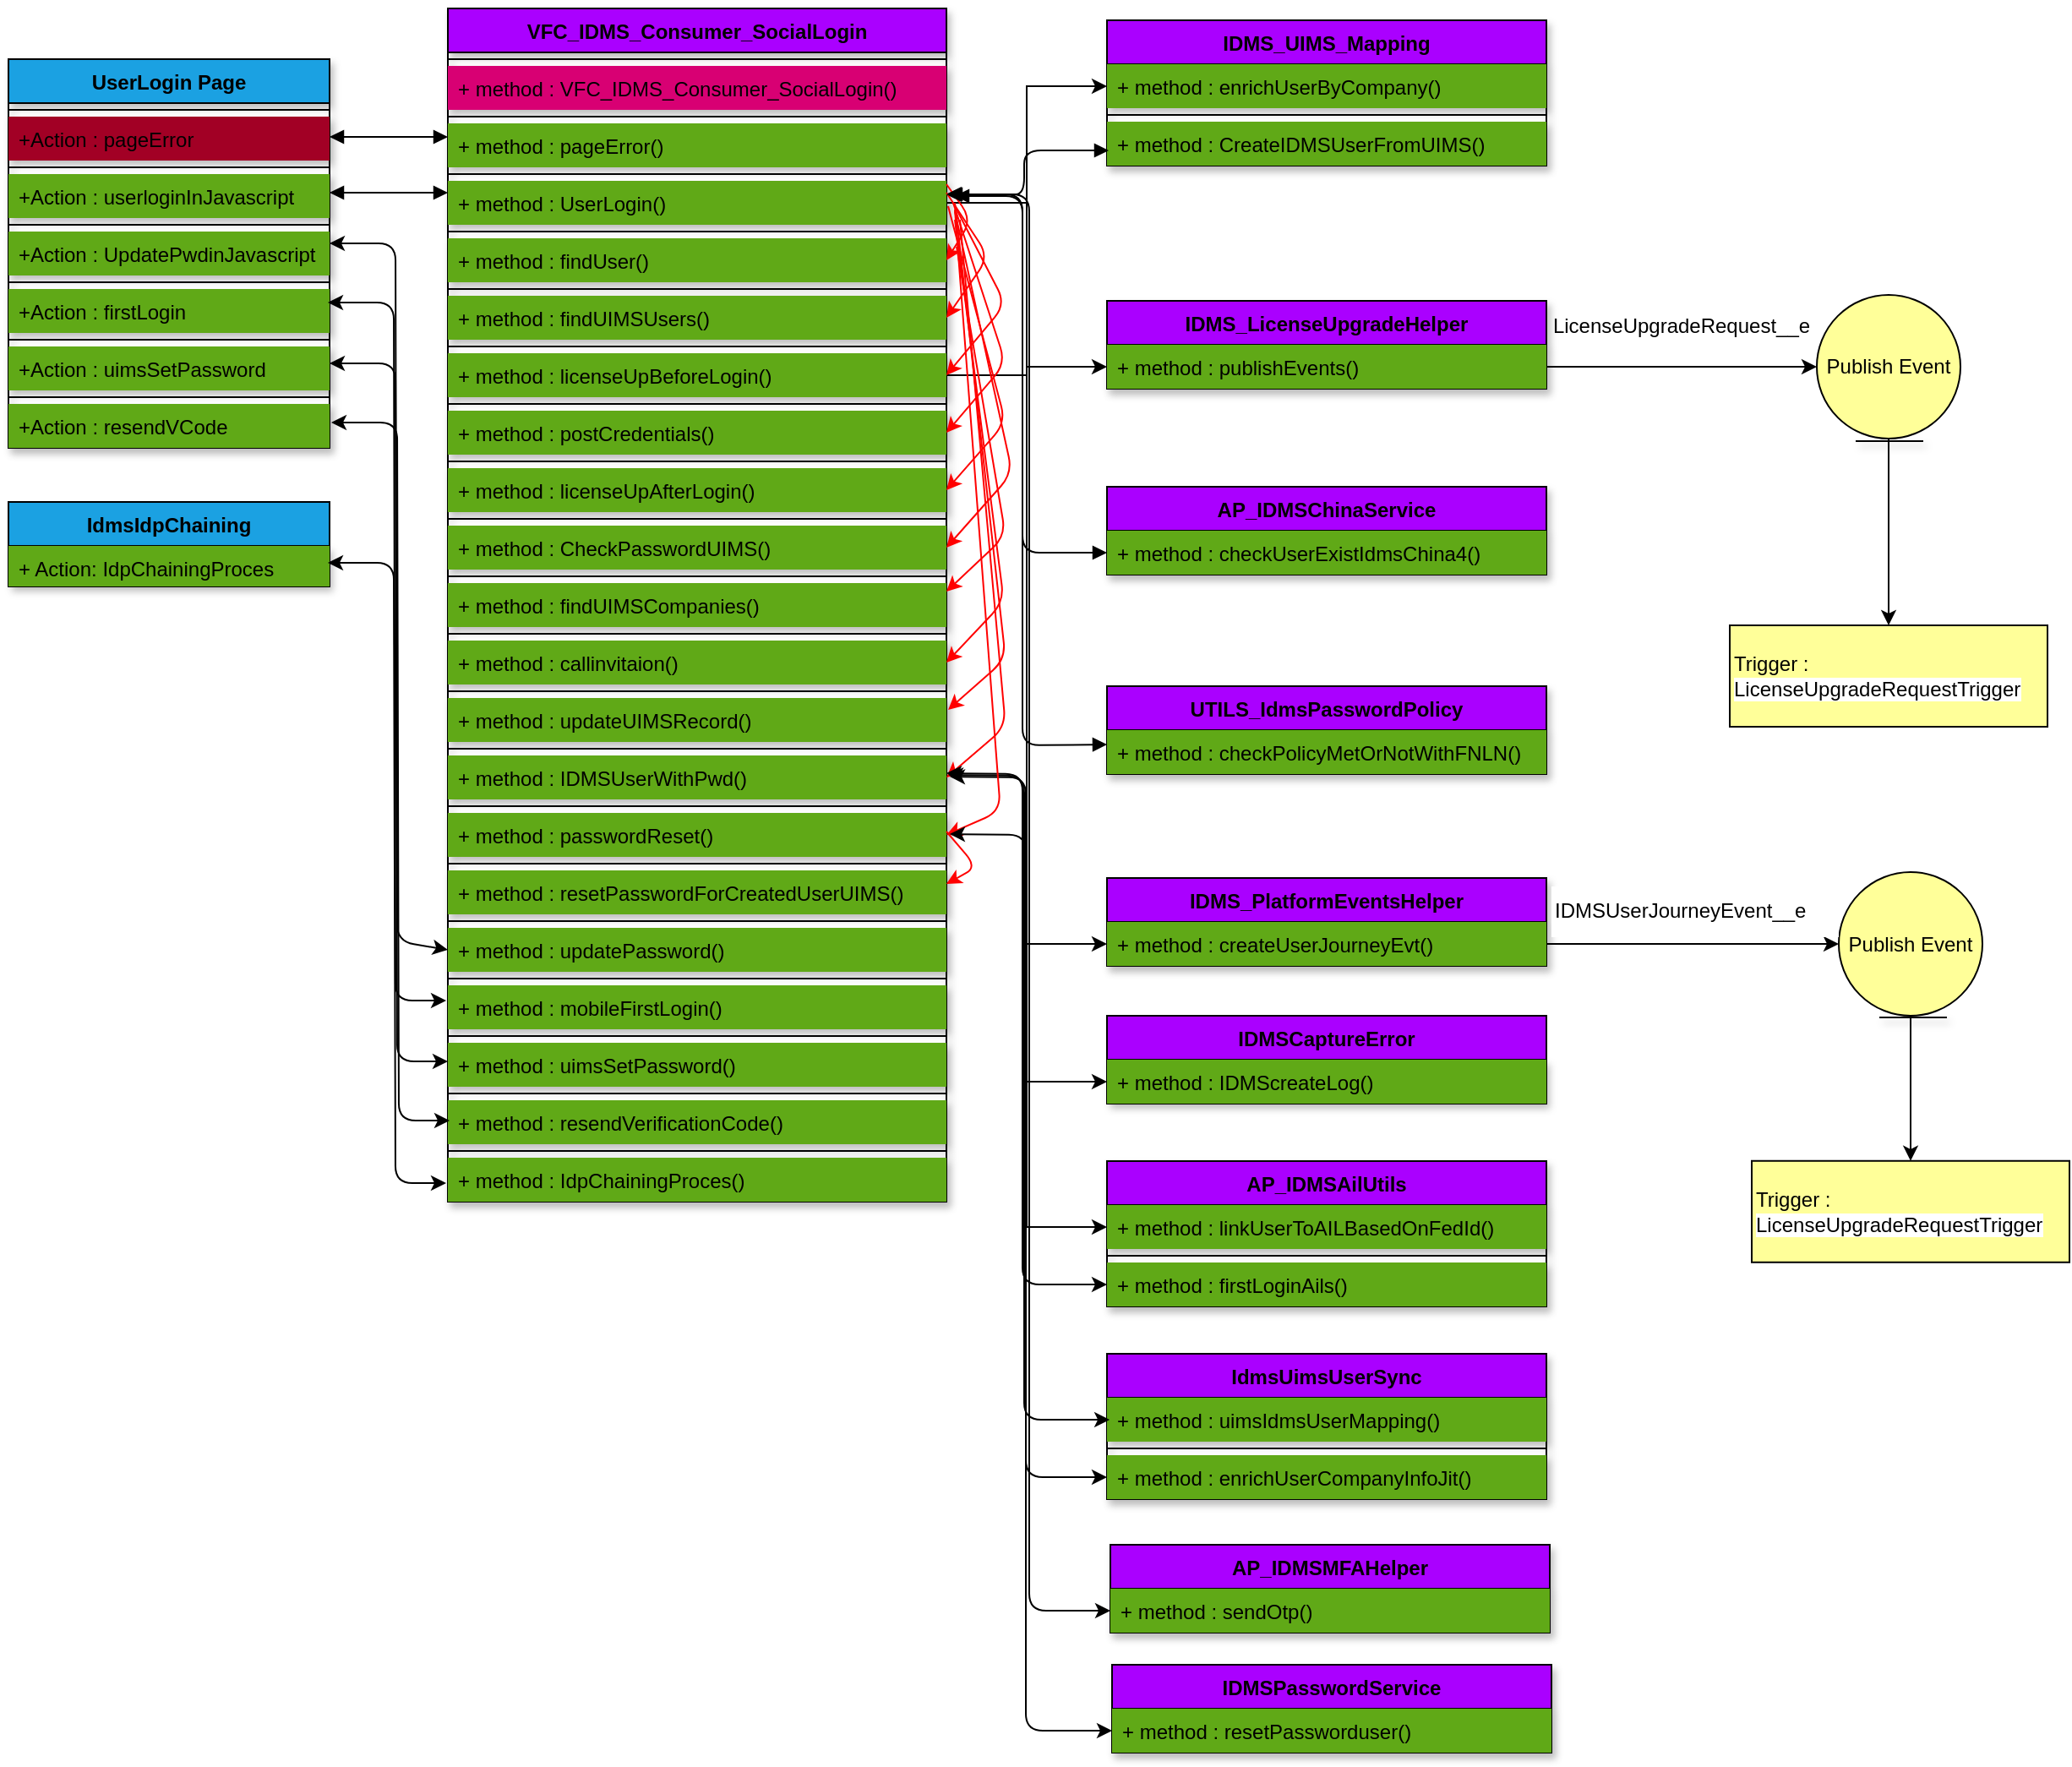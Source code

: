 <mxfile pages="1" version="11.2.4" type="github"><diagram id="gq7fddXNcSfI7DmGWlpG" name="Page-1"><mxGraphModel dx="1259" dy="522" grid="1" gridSize="10" guides="1" tooltips="1" connect="1" arrows="1" fold="1" page="1" pageScale="1" pageWidth="850" pageHeight="1100" math="0" shadow="0"><root><mxCell id="0"/><mxCell id="1" parent="0"/><mxCell id="-M_eg4VSusahf9Askfvp-58" value="" style="edgeStyle=orthogonalEdgeStyle;rounded=0;orthogonalLoop=1;jettySize=auto;html=1;fillColor=#60A917;" parent="1" source="-M_eg4VSusahf9Askfvp-45" target="-M_eg4VSusahf9Askfvp-57" edge="1"><mxGeometry relative="1" as="geometry"/></mxCell><mxCell id="-M_eg4VSusahf9Askfvp-45" value="Publish Event&lt;br&gt;" style="ellipse;whiteSpace=wrap;html=1;aspect=fixed;fillColor=#FFFF99;" parent="1" vertex="1"><mxGeometry x="1080" y="204.5" width="85" height="85" as="geometry"/></mxCell><mxCell id="-M_eg4VSusahf9Askfvp-53" value="LicenseUpgradeRequest__e" style="text;html=1;strokeColor=none;fillColor=#FFFFFF;align=center;verticalAlign=middle;whiteSpace=wrap;rounded=0;" parent="1" vertex="1"><mxGeometry x="980" y="213" width="40" height="20" as="geometry"/></mxCell><mxCell id="-M_eg4VSusahf9Askfvp-57" value="Trigger :&lt;br&gt;&lt;span style=&quot;font-family: &amp;#34;arial&amp;#34; , &amp;#34;helvetica&amp;#34; , sans-serif ; background-color: rgb(255 , 255 , 255)&quot;&gt;LicenseUpgradeRequestTrigger&lt;/span&gt;" style="rounded=0;whiteSpace=wrap;html=1;align=left;fillColor=#FFFF99;" parent="1" vertex="1"><mxGeometry x="1028.5" y="400" width="188" height="60" as="geometry"/></mxCell><mxCell id="JGp9sJmGfmIIZrxUa7Mn-1" value="IDMS_UIMS_Mapping" style="swimlane;fontStyle=1;align=center;verticalAlign=top;childLayout=stackLayout;horizontal=1;startSize=26;horizontalStack=0;resizeParent=1;resizeParentMax=0;resizeLast=0;collapsible=1;marginBottom=0;fillColor=#AA00FF;shadow=1;" parent="1" vertex="1"><mxGeometry x="660" y="42" width="260" height="86" as="geometry"/></mxCell><mxCell id="JGp9sJmGfmIIZrxUa7Mn-5" value="+ method : enrichUserByCompany()&#10; " style="text;strokeColor=none;fillColor=#60A917;align=left;verticalAlign=top;spacingLeft=4;spacingRight=4;overflow=hidden;rotatable=0;points=[[0,0.5],[1,0.5]];portConstraint=eastwest;shadow=1;" parent="JGp9sJmGfmIIZrxUa7Mn-1" vertex="1"><mxGeometry y="26" width="260" height="26" as="geometry"/></mxCell><mxCell id="JGp9sJmGfmIIZrxUa7Mn-3" value="" style="line;strokeWidth=1;fillColor=#60A917;align=left;verticalAlign=middle;spacingTop=-1;spacingLeft=3;spacingRight=3;rotatable=0;labelPosition=right;points=[];portConstraint=eastwest;" parent="JGp9sJmGfmIIZrxUa7Mn-1" vertex="1"><mxGeometry y="52" width="260" height="8" as="geometry"/></mxCell><mxCell id="JGp9sJmGfmIIZrxUa7Mn-4" value="+ method : CreateIDMSUserFromUIMS()&#10; " style="text;strokeColor=none;fillColor=#60A917;align=left;verticalAlign=top;spacingLeft=4;spacingRight=4;overflow=hidden;rotatable=0;points=[[0,0.5],[1,0.5]];portConstraint=eastwest;shadow=1;" parent="JGp9sJmGfmIIZrxUa7Mn-1" vertex="1"><mxGeometry y="60" width="260" height="26" as="geometry"/></mxCell><mxCell id="JGp9sJmGfmIIZrxUa7Mn-7" value="VFC_IDMS_Consumer_SocialLogin" style="swimlane;fontStyle=1;align=center;verticalAlign=top;childLayout=stackLayout;horizontal=1;startSize=26;horizontalStack=0;resizeParent=1;resizeParentMax=0;resizeLast=0;collapsible=1;marginBottom=0;fillColor=#AA00FF;shadow=1;" parent="1" vertex="1"><mxGeometry x="270" y="35" width="295" height="706" as="geometry"/></mxCell><mxCell id="ELwti5JI2mX6Wv7IWZ-0-4" value="" style="line;strokeWidth=1;fillColor=none;align=left;verticalAlign=middle;spacingTop=-1;spacingLeft=3;spacingRight=3;rotatable=0;labelPosition=right;points=[];portConstraint=eastwest;" parent="JGp9sJmGfmIIZrxUa7Mn-7" vertex="1"><mxGeometry y="26" width="295" height="8" as="geometry"/></mxCell><mxCell id="JGp9sJmGfmIIZrxUa7Mn-10" value="+ method : VFC_IDMS_Consumer_SocialLogin()&#10; " style="text;strokeColor=none;fillColor=#D80073;align=left;verticalAlign=top;spacingLeft=4;spacingRight=4;overflow=hidden;rotatable=0;points=[[0,0.5],[1,0.5]];portConstraint=eastwest;shadow=1;" parent="JGp9sJmGfmIIZrxUa7Mn-7" vertex="1"><mxGeometry y="34" width="295" height="26" as="geometry"/></mxCell><mxCell id="JGp9sJmGfmIIZrxUa7Mn-9" value="" style="line;strokeWidth=1;fillColor=#60A917;align=left;verticalAlign=middle;spacingTop=-1;spacingLeft=3;spacingRight=3;rotatable=0;labelPosition=right;points=[];portConstraint=eastwest;" parent="JGp9sJmGfmIIZrxUa7Mn-7" vertex="1"><mxGeometry y="60" width="295" height="8" as="geometry"/></mxCell><mxCell id="JGp9sJmGfmIIZrxUa7Mn-12" value="+ method : pageError()&#10; " style="text;strokeColor=none;fillColor=#60A917;align=left;verticalAlign=top;spacingLeft=4;spacingRight=4;overflow=hidden;rotatable=0;points=[[0,0.5],[1,0.5]];portConstraint=eastwest;shadow=1;" parent="JGp9sJmGfmIIZrxUa7Mn-7" vertex="1"><mxGeometry y="68" width="295" height="26" as="geometry"/></mxCell><mxCell id="JGp9sJmGfmIIZrxUa7Mn-18" value="" style="line;strokeWidth=1;fillColor=#60A917;align=left;verticalAlign=middle;spacingTop=-1;spacingLeft=3;spacingRight=3;rotatable=0;labelPosition=right;points=[];portConstraint=eastwest;" parent="JGp9sJmGfmIIZrxUa7Mn-7" vertex="1"><mxGeometry y="94" width="295" height="8" as="geometry"/></mxCell><mxCell id="JGp9sJmGfmIIZrxUa7Mn-11" value="+ method : UserLogin()&#10; " style="text;strokeColor=none;fillColor=#60A917;align=left;verticalAlign=top;spacingLeft=4;spacingRight=4;overflow=hidden;rotatable=0;points=[[0,0.5],[1,0.5]];portConstraint=eastwest;shadow=1;" parent="JGp9sJmGfmIIZrxUa7Mn-7" vertex="1"><mxGeometry y="102" width="295" height="26" as="geometry"/></mxCell><mxCell id="JGp9sJmGfmIIZrxUa7Mn-20" value="" style="line;strokeWidth=1;fillColor=#60A917;align=left;verticalAlign=middle;spacingTop=-1;spacingLeft=3;spacingRight=3;rotatable=0;labelPosition=right;points=[];portConstraint=eastwest;" parent="JGp9sJmGfmIIZrxUa7Mn-7" vertex="1"><mxGeometry y="128" width="295" height="8" as="geometry"/></mxCell><mxCell id="JGp9sJmGfmIIZrxUa7Mn-13" value="+ method : findUser()&#10; " style="text;strokeColor=none;fillColor=#60A917;align=left;verticalAlign=top;spacingLeft=4;spacingRight=4;overflow=hidden;rotatable=0;points=[[0,0.5],[1,0.5]];portConstraint=eastwest;shadow=1;" parent="JGp9sJmGfmIIZrxUa7Mn-7" vertex="1"><mxGeometry y="136" width="295" height="26" as="geometry"/></mxCell><mxCell id="JGp9sJmGfmIIZrxUa7Mn-21" value="" style="line;strokeWidth=1;fillColor=#60A917;align=left;verticalAlign=middle;spacingTop=-1;spacingLeft=3;spacingRight=3;rotatable=0;labelPosition=right;points=[];portConstraint=eastwest;shadow=1;" parent="JGp9sJmGfmIIZrxUa7Mn-7" vertex="1"><mxGeometry y="162" width="295" height="8" as="geometry"/></mxCell><mxCell id="JGp9sJmGfmIIZrxUa7Mn-14" value="+ method : findUIMSUsers()&#10; " style="text;strokeColor=none;fillColor=#60A917;align=left;verticalAlign=top;spacingLeft=4;spacingRight=4;overflow=hidden;rotatable=0;points=[[0,0.5],[1,0.5]];portConstraint=eastwest;shadow=1;" parent="JGp9sJmGfmIIZrxUa7Mn-7" vertex="1"><mxGeometry y="170" width="295" height="26" as="geometry"/></mxCell><mxCell id="JGp9sJmGfmIIZrxUa7Mn-22" value="" style="line;strokeWidth=1;fillColor=#60A917;align=left;verticalAlign=middle;spacingTop=-1;spacingLeft=3;spacingRight=3;rotatable=0;labelPosition=right;points=[];portConstraint=eastwest;" parent="JGp9sJmGfmIIZrxUa7Mn-7" vertex="1"><mxGeometry y="196" width="295" height="8" as="geometry"/></mxCell><mxCell id="JGp9sJmGfmIIZrxUa7Mn-15" value="+ method : licenseUpBeforeLogin()" style="text;strokeColor=none;fillColor=#60A917;align=left;verticalAlign=top;spacingLeft=4;spacingRight=4;overflow=hidden;rotatable=0;points=[[0,0.5],[1,0.5]];portConstraint=eastwest;shadow=1;" parent="JGp9sJmGfmIIZrxUa7Mn-7" vertex="1"><mxGeometry y="204" width="295" height="26" as="geometry"/></mxCell><mxCell id="JGp9sJmGfmIIZrxUa7Mn-75" value="" style="line;strokeWidth=1;fillColor=#60A917;align=left;verticalAlign=middle;spacingTop=-1;spacingLeft=3;spacingRight=3;rotatable=0;labelPosition=right;points=[];portConstraint=eastwest;" parent="JGp9sJmGfmIIZrxUa7Mn-7" vertex="1"><mxGeometry y="230" width="295" height="8" as="geometry"/></mxCell><mxCell id="JGp9sJmGfmIIZrxUa7Mn-73" value="+ method : postCredentials()" style="text;strokeColor=none;fillColor=#60A917;align=left;verticalAlign=top;spacingLeft=4;spacingRight=4;overflow=hidden;rotatable=0;points=[[0,0.5],[1,0.5]];portConstraint=eastwest;shadow=1;" parent="JGp9sJmGfmIIZrxUa7Mn-7" vertex="1"><mxGeometry y="238" width="295" height="26" as="geometry"/></mxCell><mxCell id="JGp9sJmGfmIIZrxUa7Mn-86" value="" style="line;strokeWidth=1;fillColor=#60A917;align=left;verticalAlign=middle;spacingTop=-1;spacingLeft=3;spacingRight=3;rotatable=0;labelPosition=right;points=[];portConstraint=eastwest;" parent="JGp9sJmGfmIIZrxUa7Mn-7" vertex="1"><mxGeometry y="264" width="295" height="8" as="geometry"/></mxCell><mxCell id="JGp9sJmGfmIIZrxUa7Mn-84" value="+ method : licenseUpAfterLogin()" style="text;strokeColor=none;fillColor=#60A917;align=left;verticalAlign=top;spacingLeft=4;spacingRight=4;overflow=hidden;rotatable=0;points=[[0,0.5],[1,0.5]];portConstraint=eastwest;shadow=1;" parent="JGp9sJmGfmIIZrxUa7Mn-7" vertex="1"><mxGeometry y="272" width="295" height="26" as="geometry"/></mxCell><mxCell id="JGp9sJmGfmIIZrxUa7Mn-89" value="" style="line;strokeWidth=1;fillColor=#60A917;align=left;verticalAlign=middle;spacingTop=-1;spacingLeft=3;spacingRight=3;rotatable=0;labelPosition=right;points=[];portConstraint=eastwest;" parent="JGp9sJmGfmIIZrxUa7Mn-7" vertex="1"><mxGeometry y="298" width="295" height="8" as="geometry"/></mxCell><mxCell id="JGp9sJmGfmIIZrxUa7Mn-87" value="+ method : CheckPasswordUIMS()" style="text;strokeColor=none;fillColor=#60A917;align=left;verticalAlign=top;spacingLeft=4;spacingRight=4;overflow=hidden;rotatable=0;points=[[0,0.5],[1,0.5]];portConstraint=eastwest;shadow=1;" parent="JGp9sJmGfmIIZrxUa7Mn-7" vertex="1"><mxGeometry y="306" width="295" height="26" as="geometry"/></mxCell><mxCell id="JGp9sJmGfmIIZrxUa7Mn-98" value="" style="line;strokeWidth=1;fillColor=#60A917;align=left;verticalAlign=middle;spacingTop=-1;spacingLeft=3;spacingRight=3;rotatable=0;labelPosition=right;points=[];portConstraint=eastwest;" parent="JGp9sJmGfmIIZrxUa7Mn-7" vertex="1"><mxGeometry y="332" width="295" height="8" as="geometry"/></mxCell><mxCell id="JGp9sJmGfmIIZrxUa7Mn-97" value="+ method : findUIMSCompanies()" style="text;strokeColor=none;fillColor=#60A917;align=left;verticalAlign=top;spacingLeft=4;spacingRight=4;overflow=hidden;rotatable=0;points=[[0,0.5],[1,0.5]];portConstraint=eastwest;shadow=1;" parent="JGp9sJmGfmIIZrxUa7Mn-7" vertex="1"><mxGeometry y="340" width="295" height="26" as="geometry"/></mxCell><mxCell id="JGp9sJmGfmIIZrxUa7Mn-125" value="" style="line;strokeWidth=1;fillColor=#60A917;align=left;verticalAlign=middle;spacingTop=-1;spacingLeft=3;spacingRight=3;rotatable=0;labelPosition=right;points=[];portConstraint=eastwest;" parent="JGp9sJmGfmIIZrxUa7Mn-7" vertex="1"><mxGeometry y="366" width="295" height="8" as="geometry"/></mxCell><mxCell id="JGp9sJmGfmIIZrxUa7Mn-124" value="+ method : callinvitaion()" style="text;strokeColor=none;fillColor=#60A917;align=left;verticalAlign=top;spacingLeft=4;spacingRight=4;overflow=hidden;rotatable=0;points=[[0,0.5],[1,0.5]];portConstraint=eastwest;shadow=1;" parent="JGp9sJmGfmIIZrxUa7Mn-7" vertex="1"><mxGeometry y="374" width="295" height="26" as="geometry"/></mxCell><mxCell id="JGp9sJmGfmIIZrxUa7Mn-127" value="" style="line;strokeWidth=1;fillColor=#60A917;align=left;verticalAlign=middle;spacingTop=-1;spacingLeft=3;spacingRight=3;rotatable=0;labelPosition=right;points=[];portConstraint=eastwest;" parent="JGp9sJmGfmIIZrxUa7Mn-7" vertex="1"><mxGeometry y="400" width="295" height="8" as="geometry"/></mxCell><mxCell id="JGp9sJmGfmIIZrxUa7Mn-126" value="+ method : updateUIMSRecord()" style="text;strokeColor=none;fillColor=#60A917;align=left;verticalAlign=top;spacingLeft=4;spacingRight=4;overflow=hidden;rotatable=0;points=[[0,0.5],[1,0.5]];portConstraint=eastwest;shadow=1;" parent="JGp9sJmGfmIIZrxUa7Mn-7" vertex="1"><mxGeometry y="408" width="295" height="26" as="geometry"/></mxCell><mxCell id="JGp9sJmGfmIIZrxUa7Mn-129" value="" style="line;strokeWidth=1;fillColor=#60A917;align=left;verticalAlign=middle;spacingTop=-1;spacingLeft=3;spacingRight=3;rotatable=0;labelPosition=right;points=[];portConstraint=eastwest;" parent="JGp9sJmGfmIIZrxUa7Mn-7" vertex="1"><mxGeometry y="434" width="295" height="8" as="geometry"/></mxCell><mxCell id="JGp9sJmGfmIIZrxUa7Mn-128" value="+ method : IDMSUserWithPwd()" style="text;strokeColor=none;fillColor=#60A917;align=left;verticalAlign=top;spacingLeft=4;spacingRight=4;overflow=hidden;rotatable=0;points=[[0,0.5],[1,0.5]];portConstraint=eastwest;shadow=1;" parent="JGp9sJmGfmIIZrxUa7Mn-7" vertex="1"><mxGeometry y="442" width="295" height="26" as="geometry"/></mxCell><mxCell id="qyvqhpUFD-mU9hjFgmbk-28" value="" style="line;strokeWidth=1;fillColor=#60A917;align=left;verticalAlign=middle;spacingTop=-1;spacingLeft=3;spacingRight=3;rotatable=0;labelPosition=right;points=[];portConstraint=eastwest;" parent="JGp9sJmGfmIIZrxUa7Mn-7" vertex="1"><mxGeometry y="468" width="295" height="8" as="geometry"/></mxCell><mxCell id="qyvqhpUFD-mU9hjFgmbk-27" value="+ method : passwordReset()" style="text;strokeColor=none;fillColor=#60A917;align=left;verticalAlign=top;spacingLeft=4;spacingRight=4;overflow=hidden;rotatable=0;points=[[0,0.5],[1,0.5]];portConstraint=eastwest;shadow=1;" parent="JGp9sJmGfmIIZrxUa7Mn-7" vertex="1"><mxGeometry y="476" width="295" height="26" as="geometry"/></mxCell><mxCell id="qyvqhpUFD-mU9hjFgmbk-32" value="" style="line;strokeWidth=1;fillColor=#60A917;align=left;verticalAlign=middle;spacingTop=-1;spacingLeft=3;spacingRight=3;rotatable=0;labelPosition=right;points=[];portConstraint=eastwest;" parent="JGp9sJmGfmIIZrxUa7Mn-7" vertex="1"><mxGeometry y="502" width="295" height="8" as="geometry"/></mxCell><mxCell id="qyvqhpUFD-mU9hjFgmbk-30" value="+ method : resetPasswordForCreatedUserUIMS()" style="text;strokeColor=none;fillColor=#60A917;align=left;verticalAlign=top;spacingLeft=4;spacingRight=4;overflow=hidden;rotatable=0;points=[[0,0.5],[1,0.5]];portConstraint=eastwest;shadow=1;" parent="JGp9sJmGfmIIZrxUa7Mn-7" vertex="1"><mxGeometry y="510" width="295" height="26" as="geometry"/></mxCell><mxCell id="qyvqhpUFD-mU9hjFgmbk-42" value="" style="line;strokeWidth=1;fillColor=#60A917;align=left;verticalAlign=middle;spacingTop=-1;spacingLeft=3;spacingRight=3;rotatable=0;labelPosition=right;points=[];portConstraint=eastwest;" parent="JGp9sJmGfmIIZrxUa7Mn-7" vertex="1"><mxGeometry y="536" width="295" height="8" as="geometry"/></mxCell><mxCell id="qyvqhpUFD-mU9hjFgmbk-41" value="+ method : updatePassword()" style="text;strokeColor=none;fillColor=#60A917;align=left;verticalAlign=top;spacingLeft=4;spacingRight=4;overflow=hidden;rotatable=0;points=[[0,0.5],[1,0.5]];portConstraint=eastwest;shadow=1;" parent="JGp9sJmGfmIIZrxUa7Mn-7" vertex="1"><mxGeometry y="544" width="295" height="26" as="geometry"/></mxCell><mxCell id="qyvqhpUFD-mU9hjFgmbk-48" value="" style="line;strokeWidth=1;fillColor=#60A917;align=left;verticalAlign=middle;spacingTop=-1;spacingLeft=3;spacingRight=3;rotatable=0;labelPosition=right;points=[];portConstraint=eastwest;" parent="JGp9sJmGfmIIZrxUa7Mn-7" vertex="1"><mxGeometry y="570" width="295" height="8" as="geometry"/></mxCell><mxCell id="qyvqhpUFD-mU9hjFgmbk-47" value="+ method : mobileFirstLogin()" style="text;strokeColor=none;fillColor=#60A917;align=left;verticalAlign=top;spacingLeft=4;spacingRight=4;overflow=hidden;rotatable=0;points=[[0,0.5],[1,0.5]];portConstraint=eastwest;shadow=1;" parent="JGp9sJmGfmIIZrxUa7Mn-7" vertex="1"><mxGeometry y="578" width="295" height="26" as="geometry"/></mxCell><mxCell id="qyvqhpUFD-mU9hjFgmbk-53" value="" style="line;strokeWidth=1;fillColor=#60A917;align=left;verticalAlign=middle;spacingTop=-1;spacingLeft=3;spacingRight=3;rotatable=0;labelPosition=right;points=[];portConstraint=eastwest;" parent="JGp9sJmGfmIIZrxUa7Mn-7" vertex="1"><mxGeometry y="604" width="295" height="8" as="geometry"/></mxCell><mxCell id="qyvqhpUFD-mU9hjFgmbk-52" value="+ method : uimsSetPassword()" style="text;strokeColor=none;fillColor=#60A917;align=left;verticalAlign=top;spacingLeft=4;spacingRight=4;overflow=hidden;rotatable=0;points=[[0,0.5],[1,0.5]];portConstraint=eastwest;shadow=1;" parent="JGp9sJmGfmIIZrxUa7Mn-7" vertex="1"><mxGeometry y="612" width="295" height="26" as="geometry"/></mxCell><mxCell id="qyvqhpUFD-mU9hjFgmbk-58" value="" style="line;strokeWidth=1;fillColor=#60A917;align=left;verticalAlign=middle;spacingTop=-1;spacingLeft=3;spacingRight=3;rotatable=0;labelPosition=right;points=[];portConstraint=eastwest;" parent="JGp9sJmGfmIIZrxUa7Mn-7" vertex="1"><mxGeometry y="638" width="295" height="8" as="geometry"/></mxCell><mxCell id="qyvqhpUFD-mU9hjFgmbk-57" value="+ method : resendVerificationCode()" style="text;strokeColor=none;fillColor=#60A917;align=left;verticalAlign=top;spacingLeft=4;spacingRight=4;overflow=hidden;rotatable=0;points=[[0,0.5],[1,0.5]];portConstraint=eastwest;shadow=1;" parent="JGp9sJmGfmIIZrxUa7Mn-7" vertex="1"><mxGeometry y="646" width="295" height="26" as="geometry"/></mxCell><mxCell id="ELwti5JI2mX6Wv7IWZ-0-10" value="" style="line;strokeWidth=1;fillColor=none;align=left;verticalAlign=middle;spacingTop=-1;spacingLeft=3;spacingRight=3;rotatable=0;labelPosition=right;points=[];portConstraint=eastwest;shadow=1;" parent="JGp9sJmGfmIIZrxUa7Mn-7" vertex="1"><mxGeometry y="672" width="295" height="8" as="geometry"/></mxCell><mxCell id="ELwti5JI2mX6Wv7IWZ-0-9" value="+ method : IdpChainingProces()" style="text;strokeColor=none;fillColor=#60A917;align=left;verticalAlign=top;spacingLeft=4;spacingRight=4;overflow=hidden;rotatable=0;points=[[0,0.5],[1,0.5]];portConstraint=eastwest;shadow=1;" parent="JGp9sJmGfmIIZrxUa7Mn-7" vertex="1"><mxGeometry y="680" width="295" height="26" as="geometry"/></mxCell><mxCell id="JGp9sJmGfmIIZrxUa7Mn-24" value="UserLogin Page" style="swimlane;fontStyle=1;align=center;verticalAlign=top;childLayout=stackLayout;horizontal=1;startSize=26;horizontalStack=0;resizeParent=1;resizeParentMax=0;resizeLast=0;collapsible=1;marginBottom=0;fillColor=#1BA1E2;gradientColor=none;shadow=1;" parent="1" vertex="1"><mxGeometry x="10" y="65" width="190" height="230" as="geometry"/></mxCell><mxCell id="ELwti5JI2mX6Wv7IWZ-0-2" value="" style="line;strokeWidth=1;fillColor=none;align=left;verticalAlign=middle;spacingTop=-1;spacingLeft=3;spacingRight=3;rotatable=0;labelPosition=right;points=[];portConstraint=eastwest;" parent="JGp9sJmGfmIIZrxUa7Mn-24" vertex="1"><mxGeometry y="26" width="190" height="8" as="geometry"/></mxCell><mxCell id="JGp9sJmGfmIIZrxUa7Mn-27" value="+Action : pageError" style="text;strokeColor=none;fillColor=#A20025;align=left;verticalAlign=top;spacingLeft=4;spacingRight=4;overflow=hidden;rotatable=0;points=[[0,0.5],[1,0.5]];portConstraint=eastwest;shadow=1;" parent="JGp9sJmGfmIIZrxUa7Mn-24" vertex="1"><mxGeometry y="34" width="190" height="26" as="geometry"/></mxCell><mxCell id="ELwti5JI2mX6Wv7IWZ-0-3" value="" style="line;strokeWidth=1;fillColor=none;align=left;verticalAlign=middle;spacingTop=-1;spacingLeft=3;spacingRight=3;rotatable=0;labelPosition=right;points=[];portConstraint=eastwest;" parent="JGp9sJmGfmIIZrxUa7Mn-24" vertex="1"><mxGeometry y="60" width="190" height="8" as="geometry"/></mxCell><mxCell id="JGp9sJmGfmIIZrxUa7Mn-32" value="+Action : userloginInJavascript" style="text;strokeColor=none;fillColor=#60A917;align=left;verticalAlign=top;spacingLeft=4;spacingRight=4;overflow=hidden;rotatable=0;points=[[0,0.5],[1,0.5]];portConstraint=eastwest;shadow=1;" parent="JGp9sJmGfmIIZrxUa7Mn-24" vertex="1"><mxGeometry y="68" width="190" height="26" as="geometry"/></mxCell><mxCell id="qyvqhpUFD-mU9hjFgmbk-44" value="" style="line;strokeWidth=1;fillColor=#60A917;align=left;verticalAlign=middle;spacingTop=-1;spacingLeft=3;spacingRight=3;rotatable=0;labelPosition=right;points=[];portConstraint=eastwest;" parent="JGp9sJmGfmIIZrxUa7Mn-24" vertex="1"><mxGeometry y="94" width="190" height="8" as="geometry"/></mxCell><mxCell id="qyvqhpUFD-mU9hjFgmbk-40" value="+Action : UpdatePwdinJavascript" style="text;strokeColor=none;fillColor=#60A917;align=left;verticalAlign=top;spacingLeft=4;spacingRight=4;overflow=hidden;rotatable=0;points=[[0,0.5],[1,0.5]];portConstraint=eastwest;shadow=1;" parent="JGp9sJmGfmIIZrxUa7Mn-24" vertex="1"><mxGeometry y="102" width="190" height="26" as="geometry"/></mxCell><mxCell id="qyvqhpUFD-mU9hjFgmbk-46" value="" style="line;strokeWidth=1;fillColor=#60A917;align=left;verticalAlign=middle;spacingTop=-1;spacingLeft=3;spacingRight=3;rotatable=0;labelPosition=right;points=[];portConstraint=eastwest;" parent="JGp9sJmGfmIIZrxUa7Mn-24" vertex="1"><mxGeometry y="128" width="190" height="8" as="geometry"/></mxCell><mxCell id="qyvqhpUFD-mU9hjFgmbk-45" value="+Action : firstLogin" style="text;strokeColor=none;fillColor=#60A917;align=left;verticalAlign=top;spacingLeft=4;spacingRight=4;overflow=hidden;rotatable=0;points=[[0,0.5],[1,0.5]];portConstraint=eastwest;shadow=1;" parent="JGp9sJmGfmIIZrxUa7Mn-24" vertex="1"><mxGeometry y="136" width="190" height="26" as="geometry"/></mxCell><mxCell id="qyvqhpUFD-mU9hjFgmbk-51" value="" style="line;strokeWidth=1;fillColor=#60A917;align=left;verticalAlign=middle;spacingTop=-1;spacingLeft=3;spacingRight=3;rotatable=0;labelPosition=right;points=[];portConstraint=eastwest;" parent="JGp9sJmGfmIIZrxUa7Mn-24" vertex="1"><mxGeometry y="162" width="190" height="8" as="geometry"/></mxCell><mxCell id="qyvqhpUFD-mU9hjFgmbk-50" value="+Action : uimsSetPassword" style="text;strokeColor=none;fillColor=#60A917;align=left;verticalAlign=top;spacingLeft=4;spacingRight=4;overflow=hidden;rotatable=0;points=[[0,0.5],[1,0.5]];portConstraint=eastwest;shadow=1;" parent="JGp9sJmGfmIIZrxUa7Mn-24" vertex="1"><mxGeometry y="170" width="190" height="26" as="geometry"/></mxCell><mxCell id="qyvqhpUFD-mU9hjFgmbk-56" value="" style="line;strokeWidth=1;fillColor=#60A917;align=left;verticalAlign=middle;spacingTop=-1;spacingLeft=3;spacingRight=3;rotatable=0;labelPosition=right;points=[];portConstraint=eastwest;" parent="JGp9sJmGfmIIZrxUa7Mn-24" vertex="1"><mxGeometry y="196" width="190" height="8" as="geometry"/></mxCell><mxCell id="qyvqhpUFD-mU9hjFgmbk-55" value="+Action : resendVCode" style="text;strokeColor=none;fillColor=#60A917;align=left;verticalAlign=top;spacingLeft=4;spacingRight=4;overflow=hidden;rotatable=0;points=[[0,0.5],[1,0.5]];portConstraint=eastwest;shadow=1;" parent="JGp9sJmGfmIIZrxUa7Mn-24" vertex="1"><mxGeometry y="204" width="190" height="26" as="geometry"/></mxCell><mxCell id="JGp9sJmGfmIIZrxUa7Mn-36" value="IDMS_LicenseUpgradeHelper" style="swimlane;fontStyle=1;align=center;verticalAlign=top;childLayout=stackLayout;horizontal=1;startSize=26;horizontalStack=0;resizeParent=1;resizeParentMax=0;resizeLast=0;collapsible=1;marginBottom=0;fillColor=#AA00FF;shadow=1;" parent="1" vertex="1"><mxGeometry x="660" y="208" width="260" height="52" as="geometry"/></mxCell><mxCell id="JGp9sJmGfmIIZrxUa7Mn-37" value="+ method : publishEvents()&#10; " style="text;strokeColor=none;fillColor=#60A917;align=left;verticalAlign=top;spacingLeft=4;spacingRight=4;overflow=hidden;rotatable=0;points=[[0,0.5],[1,0.5]];portConstraint=eastwest;shadow=1;" parent="JGp9sJmGfmIIZrxUa7Mn-36" vertex="1"><mxGeometry y="26" width="260" height="26" as="geometry"/></mxCell><mxCell id="JGp9sJmGfmIIZrxUa7Mn-40" style="edgeStyle=orthogonalEdgeStyle;rounded=0;orthogonalLoop=1;jettySize=auto;html=1;entryX=0;entryY=0.5;entryDx=0;entryDy=0;fillColor=#60A917;" parent="1" source="JGp9sJmGfmIIZrxUa7Mn-37" target="-M_eg4VSusahf9Askfvp-45" edge="1"><mxGeometry relative="1" as="geometry"/></mxCell><mxCell id="JGp9sJmGfmIIZrxUa7Mn-53" value="" style="endArrow=block;startArrow=block;endFill=1;startFill=1;html=1;exitX=1;exitY=0.5;exitDx=0;exitDy=0;fillColor=#60A917;" parent="1" edge="1"><mxGeometry width="160" relative="1" as="geometry"><mxPoint x="566" y="145" as="sourcePoint"/><mxPoint x="661" y="119" as="targetPoint"/><Array as="points"><mxPoint x="591" y="145"/><mxPoint x="611" y="145"/><mxPoint x="611" y="119"/></Array></mxGeometry></mxCell><mxCell id="JGp9sJmGfmIIZrxUa7Mn-57" style="edgeStyle=orthogonalEdgeStyle;rounded=0;orthogonalLoop=1;jettySize=auto;html=1;entryX=0;entryY=0.5;entryDx=0;entryDy=0;fillColor=#60A917;" parent="1" source="JGp9sJmGfmIIZrxUa7Mn-11" target="JGp9sJmGfmIIZrxUa7Mn-5" edge="1"><mxGeometry relative="1" as="geometry"/></mxCell><mxCell id="JGp9sJmGfmIIZrxUa7Mn-59" style="edgeStyle=orthogonalEdgeStyle;rounded=0;orthogonalLoop=1;jettySize=auto;html=1;fillColor=#60A917;" parent="1" source="JGp9sJmGfmIIZrxUa7Mn-15" target="JGp9sJmGfmIIZrxUa7Mn-37" edge="1"><mxGeometry relative="1" as="geometry"/></mxCell><mxCell id="JGp9sJmGfmIIZrxUa7Mn-62" value="" style="endArrow=block;startArrow=block;endFill=1;startFill=1;html=1;fillColor=#60A917;" parent="1" edge="1"><mxGeometry width="160" relative="1" as="geometry"><mxPoint x="200" y="111" as="sourcePoint"/><mxPoint x="270" y="111" as="targetPoint"/></mxGeometry></mxCell><mxCell id="JGp9sJmGfmIIZrxUa7Mn-63" value="" style="endArrow=block;startArrow=block;endFill=1;startFill=1;html=1;fillColor=#60A917;" parent="1" edge="1"><mxGeometry width="160" relative="1" as="geometry"><mxPoint x="200" y="144" as="sourcePoint"/><mxPoint x="270" y="144" as="targetPoint"/></mxGeometry></mxCell><mxCell id="JGp9sJmGfmIIZrxUa7Mn-77" value="AP_IDMSChinaService" style="swimlane;fontStyle=1;align=center;verticalAlign=top;childLayout=stackLayout;horizontal=1;startSize=26;horizontalStack=0;resizeParent=1;resizeParentMax=0;resizeLast=0;collapsible=1;marginBottom=0;fillColor=#AA00FF;gradientColor=none;shadow=1;" parent="1" vertex="1"><mxGeometry x="660" y="318" width="260" height="52" as="geometry"/></mxCell><mxCell id="JGp9sJmGfmIIZrxUa7Mn-80" value="+ method : checkUserExistIdmsChina4() " style="text;strokeColor=none;fillColor=#60A917;align=left;verticalAlign=top;spacingLeft=4;spacingRight=4;overflow=hidden;rotatable=0;points=[[0,0.5],[1,0.5]];portConstraint=eastwest;shadow=1;" parent="JGp9sJmGfmIIZrxUa7Mn-77" vertex="1"><mxGeometry y="26" width="260" height="26" as="geometry"/></mxCell><mxCell id="JGp9sJmGfmIIZrxUa7Mn-83" value="" style="endArrow=block;startArrow=block;endFill=1;startFill=1;html=1;entryX=0;entryY=0.5;entryDx=0;entryDy=0;fillColor=#60A917;" parent="1" target="JGp9sJmGfmIIZrxUa7Mn-80" edge="1"><mxGeometry width="160" relative="1" as="geometry"><mxPoint x="565" y="145" as="sourcePoint"/><mxPoint x="725" y="145" as="targetPoint"/><Array as="points"><mxPoint x="610" y="145"/><mxPoint x="610" y="357"/></Array></mxGeometry></mxCell><mxCell id="JGp9sJmGfmIIZrxUa7Mn-92" value="UTILS_IdmsPasswordPolicy" style="swimlane;fontStyle=1;align=center;verticalAlign=top;childLayout=stackLayout;horizontal=1;startSize=26;horizontalStack=0;resizeParent=1;resizeParentMax=0;resizeLast=0;collapsible=1;marginBottom=0;fillColor=#AA00FF;gradientColor=none;shadow=1;" parent="1" vertex="1"><mxGeometry x="660" y="436" width="260" height="52" as="geometry"/></mxCell><mxCell id="JGp9sJmGfmIIZrxUa7Mn-95" value="+ method : checkPolicyMetOrNotWithFNLN()" style="text;strokeColor=none;fillColor=#60A917;align=left;verticalAlign=top;spacingLeft=4;spacingRight=4;overflow=hidden;rotatable=0;points=[[0,0.5],[1,0.5]];portConstraint=eastwest;shadow=1;" parent="JGp9sJmGfmIIZrxUa7Mn-92" vertex="1"><mxGeometry y="26" width="260" height="26" as="geometry"/></mxCell><mxCell id="JGp9sJmGfmIIZrxUa7Mn-96" value="" style="endArrow=block;startArrow=block;endFill=1;startFill=1;html=1;fillColor=#60A917;" parent="1" edge="1"><mxGeometry width="160" relative="1" as="geometry"><mxPoint x="570" y="146" as="sourcePoint"/><mxPoint x="660" y="470.5" as="targetPoint"/><Array as="points"><mxPoint x="610" y="146"/><mxPoint x="610" y="471"/></Array></mxGeometry></mxCell><mxCell id="JGp9sJmGfmIIZrxUa7Mn-100" value="IDMS_PlatformEventsHelper" style="swimlane;fontStyle=1;align=center;verticalAlign=top;childLayout=stackLayout;horizontal=1;startSize=26;horizontalStack=0;resizeParent=1;resizeParentMax=0;resizeLast=0;collapsible=1;marginBottom=0;fillColor=#AA00FF;gradientColor=none;shadow=1;" parent="1" vertex="1"><mxGeometry x="660" y="549.5" width="260" height="52" as="geometry"/></mxCell><mxCell id="JGp9sJmGfmIIZrxUa7Mn-101" value="+ method : createUserJourneyEvt()" style="text;strokeColor=none;fillColor=#60A917;align=left;verticalAlign=top;spacingLeft=4;spacingRight=4;overflow=hidden;rotatable=0;points=[[0,0.5],[1,0.5]];portConstraint=eastwest;shadow=1;" parent="JGp9sJmGfmIIZrxUa7Mn-100" vertex="1"><mxGeometry y="26" width="260" height="26" as="geometry"/></mxCell><mxCell id="JGp9sJmGfmIIZrxUa7Mn-111" style="edgeStyle=orthogonalEdgeStyle;rounded=0;orthogonalLoop=1;jettySize=auto;html=1;entryX=0.5;entryY=0;entryDx=0;entryDy=0;fillColor=#60A917;" parent="1" source="JGp9sJmGfmIIZrxUa7Mn-104" target="JGp9sJmGfmIIZrxUa7Mn-105" edge="1"><mxGeometry relative="1" as="geometry"><mxPoint x="1133" y="710" as="targetPoint"/></mxGeometry></mxCell><mxCell id="JGp9sJmGfmIIZrxUa7Mn-104" value="Publish Event&lt;br&gt;" style="ellipse;whiteSpace=wrap;html=1;aspect=fixed;fillColor=#FFFF99;" parent="1" vertex="1"><mxGeometry x="1093" y="546" width="85" height="85" as="geometry"/></mxCell><mxCell id="JGp9sJmGfmIIZrxUa7Mn-105" value="Trigger :&lt;br&gt;&lt;span style=&quot;font-family: &amp;#34;arial&amp;#34; , &amp;#34;helvetica&amp;#34; , sans-serif ; background-color: rgb(255 , 255 , 255)&quot;&gt;LicenseUpgradeRequestTrigger&lt;/span&gt;" style="rounded=0;whiteSpace=wrap;html=1;align=left;fillColor=#FFFF99;shadow=0;" parent="1" vertex="1"><mxGeometry x="1041.5" y="716.882" width="188" height="60" as="geometry"/></mxCell><mxCell id="JGp9sJmGfmIIZrxUa7Mn-107" style="edgeStyle=orthogonalEdgeStyle;rounded=0;orthogonalLoop=1;jettySize=auto;html=1;entryX=0;entryY=0.5;entryDx=0;entryDy=0;fillColor=#60A917;" parent="1" source="JGp9sJmGfmIIZrxUa7Mn-101" target="JGp9sJmGfmIIZrxUa7Mn-104" edge="1"><mxGeometry relative="1" as="geometry"/></mxCell><mxCell id="JGp9sJmGfmIIZrxUa7Mn-114" value="IDMSUserJourneyEvent__e" style="text;html=1;fillColor=#FFFFFF;" parent="1" vertex="1"><mxGeometry x="923" y="554.5" width="170" height="30" as="geometry"/></mxCell><mxCell id="JGp9sJmGfmIIZrxUa7Mn-115" value="IDMSCaptureError" style="swimlane;fontStyle=1;align=center;verticalAlign=top;childLayout=stackLayout;horizontal=1;startSize=26;horizontalStack=0;resizeParent=1;resizeParentMax=0;resizeLast=0;collapsible=1;marginBottom=0;fillColor=#AA00FF;gradientColor=none;shadow=0;" parent="1" vertex="1"><mxGeometry x="660" y="631" width="260" height="52" as="geometry"/></mxCell><mxCell id="JGp9sJmGfmIIZrxUa7Mn-116" value="+ method : IDMScreateLog()" style="text;strokeColor=none;fillColor=#60A917;align=left;verticalAlign=top;spacingLeft=4;spacingRight=4;overflow=hidden;rotatable=0;points=[[0,0.5],[1,0.5]];portConstraint=eastwest;shadow=1;" parent="JGp9sJmGfmIIZrxUa7Mn-115" vertex="1"><mxGeometry y="26" width="260" height="26" as="geometry"/></mxCell><mxCell id="JGp9sJmGfmIIZrxUa7Mn-118" value="AP_IDMSAilUtils" style="swimlane;fontStyle=1;align=center;verticalAlign=top;childLayout=stackLayout;horizontal=1;startSize=26;horizontalStack=0;resizeParent=1;resizeParentMax=0;resizeLast=0;collapsible=1;marginBottom=0;fillColor=#AA00FF;gradientColor=none;shadow=1;" parent="1" vertex="1"><mxGeometry x="660" y="717" width="260" height="86" as="geometry"/></mxCell><mxCell id="JGp9sJmGfmIIZrxUa7Mn-119" value="+ method : linkUserToAILBasedOnFedId()" style="text;strokeColor=none;fillColor=#60A917;align=left;verticalAlign=top;spacingLeft=4;spacingRight=4;overflow=hidden;rotatable=0;points=[[0,0.5],[1,0.5]];portConstraint=eastwest;shadow=1;" parent="JGp9sJmGfmIIZrxUa7Mn-118" vertex="1"><mxGeometry y="26" width="260" height="26" as="geometry"/></mxCell><mxCell id="qyvqhpUFD-mU9hjFgmbk-19" value="" style="line;strokeWidth=1;fillColor=#60A917;align=left;verticalAlign=middle;spacingTop=-1;spacingLeft=3;spacingRight=3;rotatable=0;labelPosition=right;points=[];portConstraint=eastwest;" parent="JGp9sJmGfmIIZrxUa7Mn-118" vertex="1"><mxGeometry y="52" width="260" height="8" as="geometry"/></mxCell><mxCell id="qyvqhpUFD-mU9hjFgmbk-18" value="+ method : firstLoginAils()" style="text;strokeColor=none;fillColor=#60A917;align=left;verticalAlign=top;spacingLeft=4;spacingRight=4;overflow=hidden;rotatable=0;points=[[0,0.5],[1,0.5]];portConstraint=eastwest;shadow=1;" parent="JGp9sJmGfmIIZrxUa7Mn-118" vertex="1"><mxGeometry y="60" width="260" height="26" as="geometry"/></mxCell><mxCell id="JGp9sJmGfmIIZrxUa7Mn-121" style="edgeStyle=orthogonalEdgeStyle;rounded=0;orthogonalLoop=1;jettySize=auto;html=1;entryX=0;entryY=0.5;entryDx=0;entryDy=0;fillColor=#60A917;" parent="1" source="JGp9sJmGfmIIZrxUa7Mn-11" target="JGp9sJmGfmIIZrxUa7Mn-119" edge="1"><mxGeometry relative="1" as="geometry"/></mxCell><mxCell id="JGp9sJmGfmIIZrxUa7Mn-122" style="edgeStyle=orthogonalEdgeStyle;rounded=0;orthogonalLoop=1;jettySize=auto;html=1;fillColor=#60A917;" parent="1" source="JGp9sJmGfmIIZrxUa7Mn-11" target="JGp9sJmGfmIIZrxUa7Mn-116" edge="1"><mxGeometry relative="1" as="geometry"/></mxCell><mxCell id="JGp9sJmGfmIIZrxUa7Mn-123" style="edgeStyle=orthogonalEdgeStyle;rounded=0;orthogonalLoop=1;jettySize=auto;html=1;entryX=0;entryY=0.5;entryDx=0;entryDy=0;fillColor=#60A917;" parent="1" source="JGp9sJmGfmIIZrxUa7Mn-11" target="JGp9sJmGfmIIZrxUa7Mn-101" edge="1"><mxGeometry relative="1" as="geometry"/></mxCell><mxCell id="qyvqhpUFD-mU9hjFgmbk-1" value="" style="endArrow=classic;html=1;strokeColor=#FF0000;exitX=1;exitY=0.5;exitDx=0;exitDy=0;entryX=1;entryY=0.5;entryDx=0;entryDy=0;fillColor=#60A917;" parent="1" target="JGp9sJmGfmIIZrxUa7Mn-13" edge="1"><mxGeometry width="50" height="50" relative="1" as="geometry"><mxPoint x="565" y="139" as="sourcePoint"/><mxPoint x="565" y="227" as="targetPoint"/><Array as="points"><mxPoint x="580" y="160"/></Array></mxGeometry></mxCell><mxCell id="qyvqhpUFD-mU9hjFgmbk-2" value="" style="endArrow=classic;html=1;strokeColor=#FF0000;exitX=1;exitY=0.5;exitDx=0;exitDy=0;entryX=1;entryY=0.5;entryDx=0;entryDy=0;fillColor=#60A917;" parent="1" target="JGp9sJmGfmIIZrxUa7Mn-14" edge="1"><mxGeometry width="50" height="50" relative="1" as="geometry"><mxPoint x="565" y="144" as="sourcePoint"/><mxPoint x="565" y="232" as="targetPoint"/><Array as="points"><mxPoint x="590" y="182"/></Array></mxGeometry></mxCell><mxCell id="qyvqhpUFD-mU9hjFgmbk-3" value="" style="endArrow=classic;html=1;strokeColor=#FF0000;exitX=1;exitY=0.5;exitDx=0;exitDy=0;entryX=1;entryY=0.5;entryDx=0;entryDy=0;fillColor=#60A917;" parent="1" target="JGp9sJmGfmIIZrxUa7Mn-15" edge="1"><mxGeometry width="50" height="50" relative="1" as="geometry"><mxPoint x="569" y="150" as="sourcePoint"/><mxPoint x="569" y="219" as="targetPoint"/><Array as="points"><mxPoint x="600" y="210"/></Array></mxGeometry></mxCell><mxCell id="qyvqhpUFD-mU9hjFgmbk-4" value="" style="endArrow=classic;html=1;strokeColor=#FF0000;exitX=1;exitY=0.5;exitDx=0;exitDy=0;entryX=1;entryY=0.5;entryDx=0;entryDy=0;fillColor=#60A917;" parent="1" target="JGp9sJmGfmIIZrxUa7Mn-73" edge="1"><mxGeometry width="50" height="50" relative="1" as="geometry"><mxPoint x="569" y="150" as="sourcePoint"/><mxPoint x="565" y="275" as="targetPoint"/><Array as="points"><mxPoint x="600" y="245"/></Array></mxGeometry></mxCell><mxCell id="qyvqhpUFD-mU9hjFgmbk-5" value="" style="endArrow=classic;html=1;strokeColor=#FF0000;exitX=1;exitY=0.5;exitDx=0;exitDy=0;entryX=1;entryY=0.5;entryDx=0;entryDy=0;fillColor=#60A917;" parent="1" target="JGp9sJmGfmIIZrxUa7Mn-84" edge="1"><mxGeometry width="50" height="50" relative="1" as="geometry"><mxPoint x="566" y="152" as="sourcePoint"/><mxPoint x="562" y="320" as="targetPoint"/><Array as="points"><mxPoint x="600" y="280"/></Array></mxGeometry></mxCell><mxCell id="qyvqhpUFD-mU9hjFgmbk-6" value="" style="endArrow=classic;html=1;strokeColor=#FF0000;exitX=1;exitY=0.5;exitDx=0;exitDy=0;entryX=1;entryY=0.5;entryDx=0;entryDy=0;fillColor=#60A917;" parent="1" target="JGp9sJmGfmIIZrxUa7Mn-87" edge="1"><mxGeometry width="50" height="50" relative="1" as="geometry"><mxPoint x="570" y="155" as="sourcePoint"/><mxPoint x="569" y="318" as="targetPoint"/><Array as="points"><mxPoint x="604" y="310"/></Array></mxGeometry></mxCell><mxCell id="qyvqhpUFD-mU9hjFgmbk-7" value="" style="endArrow=classic;html=1;strokeColor=#FF0000;exitX=1;exitY=0.5;exitDx=0;exitDy=0;entryX=1;entryY=0.5;entryDx=0;entryDy=0;fillColor=#60A917;" parent="1" edge="1"><mxGeometry width="50" height="50" relative="1" as="geometry"><mxPoint x="571" y="176" as="sourcePoint"/><mxPoint x="565" y="380" as="targetPoint"/><Array as="points"><mxPoint x="600" y="347"/></Array></mxGeometry></mxCell><mxCell id="qyvqhpUFD-mU9hjFgmbk-8" value="" style="endArrow=classic;html=1;strokeColor=#FF0000;entryX=1;entryY=0.5;entryDx=0;entryDy=0;fillColor=#60A917;" parent="1" target="JGp9sJmGfmIIZrxUa7Mn-124" edge="1"><mxGeometry width="50" height="50" relative="1" as="geometry"><mxPoint x="570" y="160" as="sourcePoint"/><mxPoint x="565" y="413" as="targetPoint"/><Array as="points"><mxPoint x="599" y="386"/></Array></mxGeometry></mxCell><mxCell id="qyvqhpUFD-mU9hjFgmbk-9" value="" style="endArrow=classic;html=1;strokeColor=#FF0000;fillColor=#60A917;" parent="1" edge="1"><mxGeometry width="50" height="50" relative="1" as="geometry"><mxPoint x="570" y="150" as="sourcePoint"/><mxPoint x="566" y="450" as="targetPoint"/><Array as="points"><mxPoint x="600" y="420"/></Array></mxGeometry></mxCell><mxCell id="qyvqhpUFD-mU9hjFgmbk-10" value="" style="endArrow=classic;html=1;strokeColor=#FF0000;entryX=1;entryY=0.5;entryDx=0;entryDy=0;fillColor=#60A917;" parent="1" target="JGp9sJmGfmIIZrxUa7Mn-128" edge="1"><mxGeometry width="50" height="50" relative="1" as="geometry"><mxPoint x="573" y="160" as="sourcePoint"/><mxPoint x="569" y="460" as="targetPoint"/><Array as="points"><mxPoint x="600" y="460"/></Array></mxGeometry></mxCell><mxCell id="qyvqhpUFD-mU9hjFgmbk-12" value="IdmsUimsUserSync" style="swimlane;fontStyle=1;align=center;verticalAlign=top;childLayout=stackLayout;horizontal=1;startSize=26;horizontalStack=0;resizeParent=1;resizeParentMax=0;resizeLast=0;collapsible=1;marginBottom=0;fillColor=#AA00FF;shadow=1;" parent="1" vertex="1"><mxGeometry x="660" y="831" width="260" height="86" as="geometry"/></mxCell><mxCell id="qyvqhpUFD-mU9hjFgmbk-15" value="+ method : uimsIdmsUserMapping()" style="text;strokeColor=none;fillColor=#60A917;align=left;verticalAlign=top;spacingLeft=4;spacingRight=4;overflow=hidden;rotatable=0;points=[[0,0.5],[1,0.5]];portConstraint=eastwest;shadow=1;" parent="qyvqhpUFD-mU9hjFgmbk-12" vertex="1"><mxGeometry y="26" width="260" height="26" as="geometry"/></mxCell><mxCell id="qyvqhpUFD-mU9hjFgmbk-17" value="" style="line;strokeWidth=1;fillColor=#60A917;align=left;verticalAlign=middle;spacingTop=-1;spacingLeft=3;spacingRight=3;rotatable=0;labelPosition=right;points=[];portConstraint=eastwest;" parent="qyvqhpUFD-mU9hjFgmbk-12" vertex="1"><mxGeometry y="52" width="260" height="8" as="geometry"/></mxCell><mxCell id="qyvqhpUFD-mU9hjFgmbk-16" value="+ method : enrichUserCompanyInfoJit() " style="text;strokeColor=none;fillColor=#60A917;align=left;verticalAlign=top;spacingLeft=4;spacingRight=4;overflow=hidden;rotatable=0;points=[[0,0.5],[1,0.5]];portConstraint=eastwest;shadow=1;" parent="qyvqhpUFD-mU9hjFgmbk-12" vertex="1"><mxGeometry y="60" width="260" height="26" as="geometry"/></mxCell><mxCell id="qyvqhpUFD-mU9hjFgmbk-21" value="" style="endArrow=classic;startArrow=classic;html=1;entryX=0;entryY=0.5;entryDx=0;entryDy=0;fillColor=#60A917;" parent="1" target="qyvqhpUFD-mU9hjFgmbk-18" edge="1"><mxGeometry width="50" height="50" relative="1" as="geometry"><mxPoint x="565" y="487.5" as="sourcePoint"/><mxPoint x="615" y="487.5" as="targetPoint"/><Array as="points"><mxPoint x="610" y="488"/><mxPoint x="610" y="790"/></Array></mxGeometry></mxCell><mxCell id="qyvqhpUFD-mU9hjFgmbk-22" value="" style="endArrow=classic;startArrow=classic;html=1;entryX=0.006;entryY=0.5;entryDx=0;entryDy=0;entryPerimeter=0;fillColor=#60A917;" parent="1" target="qyvqhpUFD-mU9hjFgmbk-15" edge="1"><mxGeometry width="50" height="50" relative="1" as="geometry"><mxPoint x="566" y="488.5" as="sourcePoint"/><mxPoint x="661" y="791" as="targetPoint"/><Array as="points"><mxPoint x="611" y="489"/><mxPoint x="611" y="870"/></Array></mxGeometry></mxCell><mxCell id="qyvqhpUFD-mU9hjFgmbk-23" value="" style="endArrow=classic;startArrow=classic;html=1;entryX=0;entryY=0.5;entryDx=0;entryDy=0;fillColor=#60A917;" parent="1" target="qyvqhpUFD-mU9hjFgmbk-16" edge="1"><mxGeometry width="50" height="50" relative="1" as="geometry"><mxPoint x="567" y="489.5" as="sourcePoint"/><mxPoint x="662.56" y="871" as="targetPoint"/><Array as="points"><mxPoint x="612" y="490"/><mxPoint x="612" y="904"/></Array></mxGeometry></mxCell><mxCell id="qyvqhpUFD-mU9hjFgmbk-25" value="AP_IDMSMFAHelper" style="swimlane;fontStyle=1;align=center;verticalAlign=top;childLayout=stackLayout;horizontal=1;startSize=26;horizontalStack=0;resizeParent=1;resizeParentMax=0;resizeLast=0;collapsible=1;marginBottom=0;fillColor=#AA00FF;gradientColor=none;shadow=1;" parent="1" vertex="1"><mxGeometry x="662" y="944" width="260" height="52" as="geometry"/></mxCell><mxCell id="qyvqhpUFD-mU9hjFgmbk-26" value="+ method : sendOtp()" style="text;strokeColor=none;fillColor=#60A917;align=left;verticalAlign=top;spacingLeft=4;spacingRight=4;overflow=hidden;rotatable=0;points=[[0,0.5],[1,0.5]];portConstraint=eastwest;shadow=1;" parent="qyvqhpUFD-mU9hjFgmbk-25" vertex="1"><mxGeometry y="26" width="260" height="26" as="geometry"/></mxCell><mxCell id="qyvqhpUFD-mU9hjFgmbk-29" value="" style="endArrow=classic;html=1;strokeColor=#FF0000;entryX=1;entryY=0.5;entryDx=0;entryDy=0;fillColor=#60A917;" parent="1" target="qyvqhpUFD-mU9hjFgmbk-27" edge="1"><mxGeometry width="50" height="50" relative="1" as="geometry"><mxPoint x="570" y="154" as="sourcePoint"/><mxPoint x="562" y="479" as="targetPoint"/><Array as="points"><mxPoint x="597" y="510"/></Array></mxGeometry></mxCell><mxCell id="qyvqhpUFD-mU9hjFgmbk-33" value="" style="endArrow=classic;html=1;strokeColor=#FF0000;fillColor=#60A917;" parent="1" edge="1"><mxGeometry width="50" height="50" relative="1" as="geometry"><mxPoint x="565" y="522" as="sourcePoint"/><mxPoint x="565" y="553" as="targetPoint"/><Array as="points"><mxPoint x="583" y="543"/></Array></mxGeometry></mxCell><mxCell id="qyvqhpUFD-mU9hjFgmbk-36" value="" style="endArrow=classic;startArrow=classic;html=1;entryX=0;entryY=0.5;entryDx=0;entryDy=0;fillColor=#60A917;" parent="1" edge="1"><mxGeometry width="50" height="50" relative="1" as="geometry"><mxPoint x="565" y="145" as="sourcePoint"/><mxPoint x="662" y="983" as="targetPoint"/><Array as="points"><mxPoint x="614" y="145"/><mxPoint x="614" y="983"/></Array></mxGeometry></mxCell><mxCell id="qyvqhpUFD-mU9hjFgmbk-37" value="IDMSPasswordService" style="swimlane;fontStyle=1;align=center;verticalAlign=top;childLayout=stackLayout;horizontal=1;startSize=26;horizontalStack=0;resizeParent=1;resizeParentMax=0;resizeLast=0;collapsible=1;marginBottom=0;fillColor=#AA00FF;gradientColor=none;shadow=1;" parent="1" vertex="1"><mxGeometry x="663" y="1015" width="260" height="52" as="geometry"/></mxCell><mxCell id="qyvqhpUFD-mU9hjFgmbk-38" value="+ method : resetPassworduser()" style="text;strokeColor=none;fillColor=#60A917;align=left;verticalAlign=top;spacingLeft=4;spacingRight=4;overflow=hidden;rotatable=0;points=[[0,0.5],[1,0.5]];portConstraint=eastwest;shadow=1;" parent="qyvqhpUFD-mU9hjFgmbk-37" vertex="1"><mxGeometry y="26" width="260" height="26" as="geometry"/></mxCell><mxCell id="qyvqhpUFD-mU9hjFgmbk-39" value="" style="endArrow=classic;startArrow=classic;html=1;entryX=0;entryY=0.5;entryDx=0;entryDy=0;fillColor=#60A917;" parent="1" target="qyvqhpUFD-mU9hjFgmbk-38" edge="1"><mxGeometry width="50" height="50" relative="1" as="geometry"><mxPoint x="567" y="523.5" as="sourcePoint"/><mxPoint x="660" y="938" as="targetPoint"/><Array as="points"><mxPoint x="612" y="524"/><mxPoint x="612" y="1054"/></Array></mxGeometry></mxCell><mxCell id="qyvqhpUFD-mU9hjFgmbk-43" value="" style="endArrow=classic;startArrow=classic;html=1;entryX=0;entryY=0.5;entryDx=0;entryDy=0;fillColor=#60A917;" parent="1" target="qyvqhpUFD-mU9hjFgmbk-41" edge="1"><mxGeometry width="50" height="50" relative="1" as="geometry"><mxPoint x="200" y="174" as="sourcePoint"/><mxPoint x="260" y="580" as="targetPoint"/><Array as="points"><mxPoint x="239" y="174"/><mxPoint x="240" y="587"/></Array></mxGeometry></mxCell><mxCell id="qyvqhpUFD-mU9hjFgmbk-49" value="" style="endArrow=classic;startArrow=classic;html=1;entryX=0;entryY=0.5;entryDx=0;entryDy=0;fillColor=#60A917;" parent="1" edge="1"><mxGeometry width="50" height="50" relative="1" as="geometry"><mxPoint x="199" y="209" as="sourcePoint"/><mxPoint x="269" y="622" as="targetPoint"/><Array as="points"><mxPoint x="238" y="209"/><mxPoint x="239" y="622"/></Array></mxGeometry></mxCell><mxCell id="qyvqhpUFD-mU9hjFgmbk-54" value="" style="endArrow=classic;startArrow=classic;html=1;entryX=0;entryY=0.5;entryDx=0;entryDy=0;fillColor=#60A917;" parent="1" edge="1"><mxGeometry width="50" height="50" relative="1" as="geometry"><mxPoint x="200" y="245" as="sourcePoint"/><mxPoint x="270" y="658" as="targetPoint"/><Array as="points"><mxPoint x="239" y="245"/><mxPoint x="240" y="658"/></Array></mxGeometry></mxCell><mxCell id="qyvqhpUFD-mU9hjFgmbk-59" value="" style="endArrow=classic;startArrow=classic;html=1;entryX=0;entryY=0.5;entryDx=0;entryDy=0;fillColor=#60A917;" parent="1" edge="1"><mxGeometry width="50" height="50" relative="1" as="geometry"><mxPoint x="201" y="280" as="sourcePoint"/><mxPoint x="271" y="693" as="targetPoint"/><Array as="points"><mxPoint x="240" y="280"/><mxPoint x="241" y="693"/></Array></mxGeometry></mxCell><mxCell id="ELwti5JI2mX6Wv7IWZ-0-5" value="IdmsIdpChaining" style="swimlane;fontStyle=1;align=center;verticalAlign=top;childLayout=stackLayout;horizontal=1;startSize=26;horizontalStack=0;resizeParent=1;resizeParentMax=0;resizeLast=0;collapsible=1;marginBottom=0;shadow=0;fillColor=#1BA1E2;" parent="1" vertex="1"><mxGeometry x="10" y="327" width="190" height="50" as="geometry"/></mxCell><mxCell id="ELwti5JI2mX6Wv7IWZ-0-8" value="+ Action: IdpChainingProces" style="text;strokeColor=none;fillColor=#60A917;align=left;verticalAlign=top;spacingLeft=4;spacingRight=4;overflow=hidden;rotatable=0;points=[[0,0.5],[1,0.5]];portConstraint=eastwest;shadow=1;" parent="ELwti5JI2mX6Wv7IWZ-0-5" vertex="1"><mxGeometry y="26" width="190" height="24" as="geometry"/></mxCell><mxCell id="ELwti5JI2mX6Wv7IWZ-0-11" value="" style="endArrow=classic;startArrow=classic;html=1;fillColor=#60A917;" parent="1" edge="1"><mxGeometry width="50" height="50" relative="1" as="geometry"><mxPoint x="199" y="363" as="sourcePoint"/><mxPoint x="269" y="730" as="targetPoint"/><Array as="points"><mxPoint x="238" y="363"/><mxPoint x="239" y="730"/></Array></mxGeometry></mxCell><mxCell id="bc2_6OU57s3MXmZ2G6U3-1" value="" style="line;strokeWidth=1;fillColor=none;align=left;verticalAlign=middle;spacingTop=-1;spacingLeft=3;spacingRight=3;rotatable=0;labelPosition=right;points=[];portConstraint=eastwest;shadow=1;" vertex="1" parent="1"><mxGeometry x="1103" y="287" width="40" height="8" as="geometry"/></mxCell><mxCell id="bc2_6OU57s3MXmZ2G6U3-7" value="" style="line;strokeWidth=1;fillColor=none;align=left;verticalAlign=middle;spacingTop=-1;spacingLeft=3;spacingRight=3;rotatable=0;labelPosition=right;points=[];portConstraint=eastwest;shadow=1;" vertex="1" parent="1"><mxGeometry x="1117" y="628" width="40" height="8" as="geometry"/></mxCell></root></mxGraphModel></diagram></mxfile>
